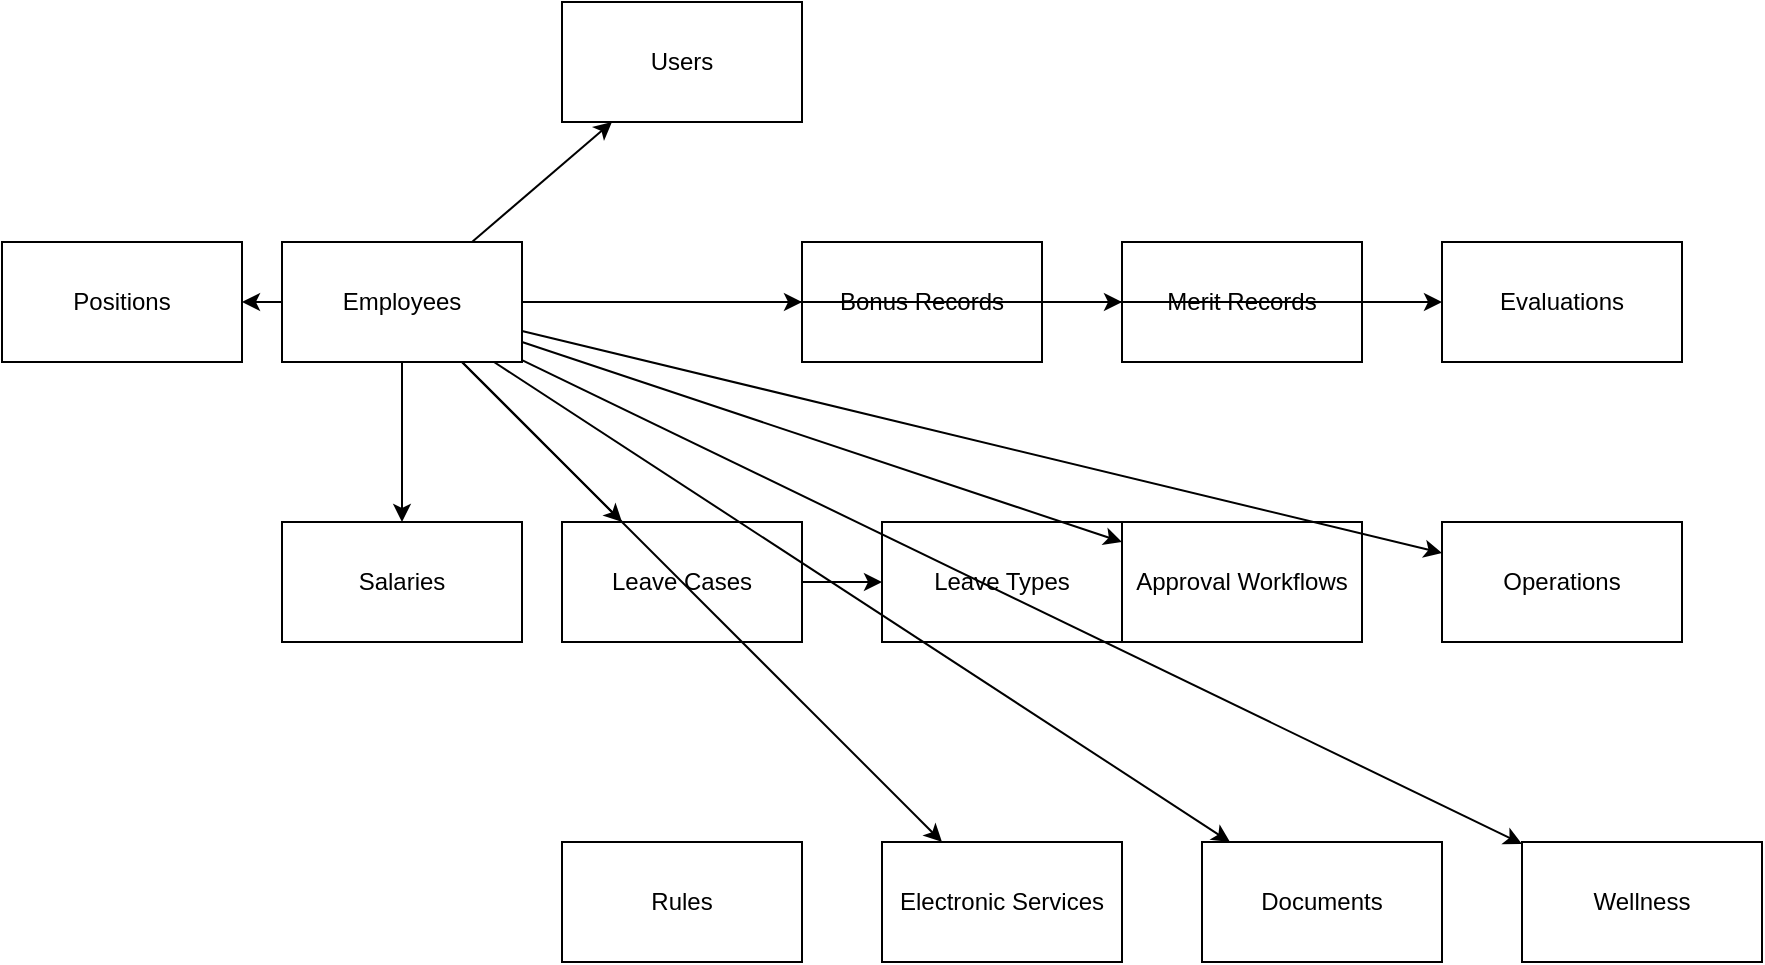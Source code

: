 <mxfile>
    <diagram id="-G8jACk1jsnEBMuXyozp" name="Page-1">
        <mxGraphModel dx="1130" dy="573" grid="1" gridSize="10" guides="1" tooltips="1" connect="1" arrows="1" fold="1" page="1" pageScale="1" pageWidth="850" pageHeight="1100" math="0" shadow="0">
            <root>
                <mxCell id="0"/>
                <mxCell id="1" parent="0"/>
                <mxCell id="53" value="Employees" style="rounded=0;whiteSpace=wrap;html=1;" vertex="1" parent="1">
                    <mxGeometry x="160" y="160" width="120" height="60" as="geometry"/>
                </mxCell>
                <mxCell id="54" value="Users" style="rounded=0;whiteSpace=wrap;html=1;" vertex="1" parent="1">
                    <mxGeometry x="300" y="40" width="120" height="60" as="geometry"/>
                </mxCell>
                <mxCell id="55" value="Positions" style="rounded=0;whiteSpace=wrap;html=1;" vertex="1" parent="1">
                    <mxGeometry x="20" y="160" width="120" height="60" as="geometry"/>
                </mxCell>
                <mxCell id="56" value="Salaries" style="rounded=0;whiteSpace=wrap;html=1;" vertex="1" parent="1">
                    <mxGeometry x="160" y="300" width="120" height="60" as="geometry"/>
                </mxCell>
                <mxCell id="57" value="Bonus Records" style="rounded=0;whiteSpace=wrap;html=1;" vertex="1" parent="1">
                    <mxGeometry x="420" y="160" width="120" height="60" as="geometry"/>
                </mxCell>
                <mxCell id="58" value="Merit Records" style="rounded=0;whiteSpace=wrap;html=1;" vertex="1" parent="1">
                    <mxGeometry x="580" y="160" width="120" height="60" as="geometry"/>
                </mxCell>
                <mxCell id="59" value="Evaluations" style="rounded=0;whiteSpace=wrap;html=1;" vertex="1" parent="1">
                    <mxGeometry x="740" y="160" width="120" height="60" as="geometry"/>
                </mxCell>
                <mxCell id="60" value="Leave Cases" style="rounded=0;whiteSpace=wrap;html=1;" vertex="1" parent="1">
                    <mxGeometry x="300" y="300" width="120" height="60" as="geometry"/>
                </mxCell>
                <mxCell id="61" value="Leave Types" style="rounded=0;whiteSpace=wrap;html=1;" vertex="1" parent="1">
                    <mxGeometry x="460" y="300" width="120" height="60" as="geometry"/>
                </mxCell>
                <mxCell id="62" value="Approval Workflows" style="rounded=0;whiteSpace=wrap;html=1;" vertex="1" parent="1">
                    <mxGeometry x="580" y="300" width="120" height="60" as="geometry"/>
                </mxCell>
                <mxCell id="63" value="Operations" style="rounded=0;whiteSpace=wrap;html=1;" vertex="1" parent="1">
                    <mxGeometry x="740" y="300" width="120" height="60" as="geometry"/>
                </mxCell>
                <mxCell id="64" value="Rules" style="rounded=0;whiteSpace=wrap;html=1;" vertex="1" parent="1">
                    <mxGeometry x="300" y="460" width="120" height="60" as="geometry"/>
                </mxCell>
                <mxCell id="65" value="Electronic Services" style="rounded=0;whiteSpace=wrap;html=1;" vertex="1" parent="1">
                    <mxGeometry x="460" y="460" width="120" height="60" as="geometry"/>
                </mxCell>
                <mxCell id="66" value="Documents" style="rounded=0;whiteSpace=wrap;html=1;" vertex="1" parent="1">
                    <mxGeometry x="620" y="460" width="120" height="60" as="geometry"/>
                </mxCell>
                <mxCell id="67" value="Wellness" style="rounded=0;whiteSpace=wrap;html=1;" vertex="1" parent="1">
                    <mxGeometry x="780" y="460" width="120" height="60" as="geometry"/>
                </mxCell>
                <mxCell id="68" edge="1" parent="1" source="53" target="54">
                    <mxGeometry relative="1" as="geometry"/>
                </mxCell>
                <mxCell id="69" edge="1" parent="1" source="53" target="57">
                    <mxGeometry relative="1" as="geometry"/>
                </mxCell>
                <mxCell id="70" edge="1" parent="1" source="53" target="58">
                    <mxGeometry relative="1" as="geometry"/>
                </mxCell>
                <mxCell id="71" edge="1" parent="1" source="53" target="59">
                    <mxGeometry relative="1" as="geometry"/>
                </mxCell>
                <mxCell id="72" edge="1" parent="1" source="53" target="60">
                    <mxGeometry relative="1" as="geometry"/>
                </mxCell>
                <mxCell id="73" edge="1" parent="1" source="60" target="61">
                    <mxGeometry relative="1" as="geometry"/>
                </mxCell>
                <mxCell id="74" edge="1" parent="1" source="53" target="62">
                    <mxGeometry relative="1" as="geometry"/>
                </mxCell>
                <mxCell id="75" edge="1" parent="1" source="53" target="63">
                    <mxGeometry relative="1" as="geometry"/>
                </mxCell>
                <mxCell id="76" edge="1" parent="1" source="53" target="65">
                    <mxGeometry relative="1" as="geometry"/>
                </mxCell>
                <mxCell id="77" edge="1" parent="1" source="53" target="56">
                    <mxGeometry relative="1" as="geometry"/>
                </mxCell>
                <mxCell id="78" edge="1" parent="1" source="53" target="55">
                    <mxGeometry relative="1" as="geometry"/>
                </mxCell>
                <mxCell id="79" edge="1" parent="1" source="53" target="66">
                    <mxGeometry relative="1" as="geometry"/>
                </mxCell>
                <mxCell id="80" edge="1" parent="1" source="53" target="67">
                    <mxGeometry relative="1" as="geometry"/>
                </mxCell>
            </root>
        </mxGraphModel>
    </diagram>
</mxfile>